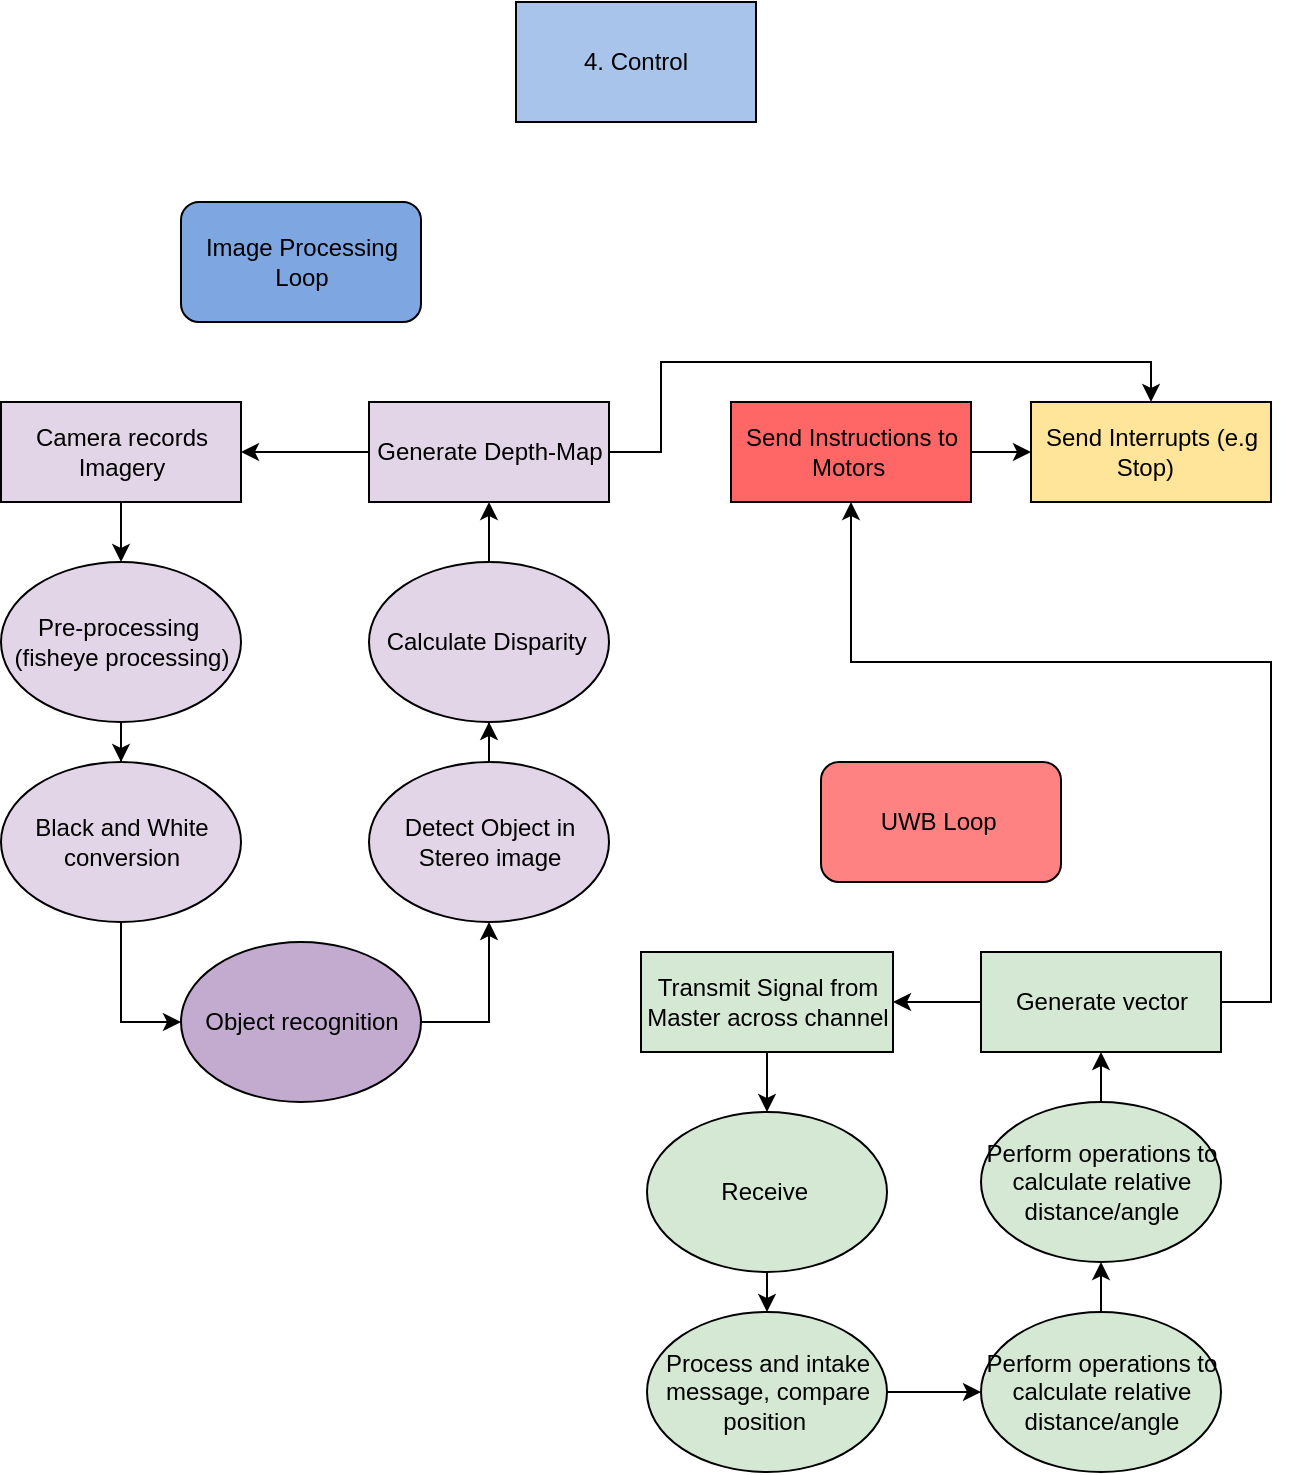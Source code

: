 <mxfile version="27.1.1" pages="3">
  <diagram id="C5RBs43oDa-KdzZeNtuy" name="Page-1">
    <mxGraphModel dx="1793" dy="884" grid="1" gridSize="10" guides="1" tooltips="1" connect="1" arrows="1" fold="1" page="1" pageScale="1" pageWidth="827" pageHeight="1169" math="0" shadow="0">
      <root>
        <mxCell id="WIyWlLk6GJQsqaUBKTNV-0" />
        <mxCell id="WIyWlLk6GJQsqaUBKTNV-1" parent="WIyWlLk6GJQsqaUBKTNV-0" />
        <mxCell id="rd_QlPSfM4D5r_hE3z7o-5" value="" style="edgeStyle=orthogonalEdgeStyle;rounded=0;orthogonalLoop=1;jettySize=auto;html=1;fillColor=#E1D5E7;" parent="WIyWlLk6GJQsqaUBKTNV-1" source="rd_QlPSfM4D5r_hE3z7o-1" target="rd_QlPSfM4D5r_hE3z7o-4" edge="1">
          <mxGeometry relative="1" as="geometry" />
        </mxCell>
        <mxCell id="rd_QlPSfM4D5r_hE3z7o-1" value="Camera records Imagery" style="rounded=0;whiteSpace=wrap;html=1;fillColor=#E1D5E7;" parent="WIyWlLk6GJQsqaUBKTNV-1" vertex="1">
          <mxGeometry x="96.5" y="220" width="120" height="50" as="geometry" />
        </mxCell>
        <mxCell id="rd_QlPSfM4D5r_hE3z7o-8" value="" style="edgeStyle=orthogonalEdgeStyle;rounded=0;orthogonalLoop=1;jettySize=auto;html=1;fillColor=#E1D5E7;" parent="WIyWlLk6GJQsqaUBKTNV-1" source="rd_QlPSfM4D5r_hE3z7o-4" target="rd_QlPSfM4D5r_hE3z7o-7" edge="1">
          <mxGeometry relative="1" as="geometry" />
        </mxCell>
        <mxCell id="rd_QlPSfM4D5r_hE3z7o-4" value="Pre-processing&amp;nbsp;&lt;div&gt;(fisheye processing&lt;span style=&quot;background-color: transparent; color: light-dark(rgb(0, 0, 0), rgb(255, 255, 255));&quot;&gt;)&lt;/span&gt;&lt;/div&gt;" style="ellipse;whiteSpace=wrap;html=1;fillColor=#E1D5E7;" parent="WIyWlLk6GJQsqaUBKTNV-1" vertex="1">
          <mxGeometry x="96.5" y="300" width="120" height="80" as="geometry" />
        </mxCell>
        <mxCell id="rd_QlPSfM4D5r_hE3z7o-26" style="edgeStyle=orthogonalEdgeStyle;rounded=0;orthogonalLoop=1;jettySize=auto;html=1;entryX=0;entryY=0.5;entryDx=0;entryDy=0;fillColor=#E1D5E7;" parent="WIyWlLk6GJQsqaUBKTNV-1" source="rd_QlPSfM4D5r_hE3z7o-7" target="rd_QlPSfM4D5r_hE3z7o-11" edge="1">
          <mxGeometry relative="1" as="geometry" />
        </mxCell>
        <mxCell id="rd_QlPSfM4D5r_hE3z7o-7" value="Black and White conversion" style="ellipse;whiteSpace=wrap;html=1;fillColor=#E1D5E7;" parent="WIyWlLk6GJQsqaUBKTNV-1" vertex="1">
          <mxGeometry x="96.5" y="400" width="120" height="80" as="geometry" />
        </mxCell>
        <mxCell id="MH6kXEx2DqcVbVFkg1yE-5" style="edgeStyle=orthogonalEdgeStyle;rounded=0;orthogonalLoop=1;jettySize=auto;html=1;entryX=0.5;entryY=1;entryDx=0;entryDy=0;fillColor=#E1D5E7;" parent="WIyWlLk6GJQsqaUBKTNV-1" source="rd_QlPSfM4D5r_hE3z7o-11" target="rd_QlPSfM4D5r_hE3z7o-13" edge="1">
          <mxGeometry relative="1" as="geometry">
            <Array as="points">
              <mxPoint x="340.5" y="530" />
            </Array>
          </mxGeometry>
        </mxCell>
        <mxCell id="rd_QlPSfM4D5r_hE3z7o-11" value="Object recognition" style="ellipse;whiteSpace=wrap;html=1;fillColor=#C3ABD0;" parent="WIyWlLk6GJQsqaUBKTNV-1" vertex="1">
          <mxGeometry x="186.5" y="490" width="120" height="80" as="geometry" />
        </mxCell>
        <mxCell id="rd_QlPSfM4D5r_hE3z7o-16" value="" style="edgeStyle=orthogonalEdgeStyle;rounded=0;orthogonalLoop=1;jettySize=auto;html=1;fillColor=#E1D5E7;" parent="WIyWlLk6GJQsqaUBKTNV-1" source="rd_QlPSfM4D5r_hE3z7o-13" target="rd_QlPSfM4D5r_hE3z7o-15" edge="1">
          <mxGeometry relative="1" as="geometry" />
        </mxCell>
        <mxCell id="rd_QlPSfM4D5r_hE3z7o-13" value="Detect Object in Stereo image" style="ellipse;whiteSpace=wrap;html=1;fillColor=#E1D5E7;" parent="WIyWlLk6GJQsqaUBKTNV-1" vertex="1">
          <mxGeometry x="280.5" y="400" width="120" height="80" as="geometry" />
        </mxCell>
        <mxCell id="rd_QlPSfM4D5r_hE3z7o-20" value="" style="edgeStyle=orthogonalEdgeStyle;rounded=0;orthogonalLoop=1;jettySize=auto;html=1;fillColor=#E1D5E7;" parent="WIyWlLk6GJQsqaUBKTNV-1" source="rd_QlPSfM4D5r_hE3z7o-15" target="rd_QlPSfM4D5r_hE3z7o-19" edge="1">
          <mxGeometry relative="1" as="geometry" />
        </mxCell>
        <mxCell id="rd_QlPSfM4D5r_hE3z7o-15" value="Calculate Disparity&amp;nbsp;" style="ellipse;whiteSpace=wrap;html=1;fillColor=#E1D5E7;" parent="WIyWlLk6GJQsqaUBKTNV-1" vertex="1">
          <mxGeometry x="280.5" y="300" width="120" height="80" as="geometry" />
        </mxCell>
        <mxCell id="U3r4i_t9mM_G8cwDlLlw-13" value="" style="edgeStyle=orthogonalEdgeStyle;rounded=0;orthogonalLoop=1;jettySize=auto;html=1;fillColor=#E1D5E7;" parent="WIyWlLk6GJQsqaUBKTNV-1" source="rd_QlPSfM4D5r_hE3z7o-19" target="rd_QlPSfM4D5r_hE3z7o-1" edge="1">
          <mxGeometry relative="1" as="geometry" />
        </mxCell>
        <mxCell id="yPKXTUc-BQVntb9Vs2w6-0" style="edgeStyle=orthogonalEdgeStyle;rounded=0;orthogonalLoop=1;jettySize=auto;html=1;entryX=0.5;entryY=0;entryDx=0;entryDy=0;" parent="WIyWlLk6GJQsqaUBKTNV-1" source="rd_QlPSfM4D5r_hE3z7o-19" target="U3r4i_t9mM_G8cwDlLlw-14" edge="1">
          <mxGeometry relative="1" as="geometry">
            <Array as="points">
              <mxPoint x="426.5" y="245" />
              <mxPoint x="426.5" y="200" />
              <mxPoint x="671.5" y="200" />
            </Array>
          </mxGeometry>
        </mxCell>
        <mxCell id="rd_QlPSfM4D5r_hE3z7o-19" value="Generate Depth-Map" style="whiteSpace=wrap;html=1;fillColor=#E1D5E7;" parent="WIyWlLk6GJQsqaUBKTNV-1" vertex="1">
          <mxGeometry x="280.5" y="220" width="120" height="50" as="geometry" />
        </mxCell>
        <mxCell id="rd_QlPSfM4D5r_hE3z7o-25" value="Image Processing Loop" style="rounded=1;whiteSpace=wrap;html=1;fillColor=#7EA6E0;" parent="WIyWlLk6GJQsqaUBKTNV-1" vertex="1">
          <mxGeometry x="186.5" y="120" width="120" height="60" as="geometry" />
        </mxCell>
        <mxCell id="MH6kXEx2DqcVbVFkg1yE-9" value="" style="edgeStyle=orthogonalEdgeStyle;rounded=0;orthogonalLoop=1;jettySize=auto;html=1;fillColor=#D5E8D4;" parent="WIyWlLk6GJQsqaUBKTNV-1" source="MH6kXEx2DqcVbVFkg1yE-6" target="MH6kXEx2DqcVbVFkg1yE-8" edge="1">
          <mxGeometry relative="1" as="geometry" />
        </mxCell>
        <mxCell id="MH6kXEx2DqcVbVFkg1yE-6" value="Transmit Signal from Master across channel" style="rounded=0;whiteSpace=wrap;html=1;fillColor=#D5E8D4;" parent="WIyWlLk6GJQsqaUBKTNV-1" vertex="1">
          <mxGeometry x="416.5" y="495" width="126" height="50" as="geometry" />
        </mxCell>
        <mxCell id="MH6kXEx2DqcVbVFkg1yE-7" value="UWB Loop&amp;nbsp;" style="rounded=1;whiteSpace=wrap;html=1;fillColor=#FF8282;" parent="WIyWlLk6GJQsqaUBKTNV-1" vertex="1">
          <mxGeometry x="506.5" y="400" width="120" height="60" as="geometry" />
        </mxCell>
        <mxCell id="MH6kXEx2DqcVbVFkg1yE-10" style="edgeStyle=orthogonalEdgeStyle;rounded=0;orthogonalLoop=1;jettySize=auto;html=1;fillColor=#D5E8D4;" parent="WIyWlLk6GJQsqaUBKTNV-1" source="MH6kXEx2DqcVbVFkg1yE-8" edge="1">
          <mxGeometry relative="1" as="geometry">
            <mxPoint x="479.5" y="675" as="targetPoint" />
          </mxGeometry>
        </mxCell>
        <mxCell id="MH6kXEx2DqcVbVFkg1yE-8" value="Receive&amp;nbsp;" style="ellipse;whiteSpace=wrap;html=1;fillColor=#D5E8D4;" parent="WIyWlLk6GJQsqaUBKTNV-1" vertex="1">
          <mxGeometry x="419.5" y="575" width="120" height="80" as="geometry" />
        </mxCell>
        <mxCell id="U3r4i_t9mM_G8cwDlLlw-1" style="edgeStyle=orthogonalEdgeStyle;rounded=0;orthogonalLoop=1;jettySize=auto;html=1;fillColor=#D5E8D4;" parent="WIyWlLk6GJQsqaUBKTNV-1" source="MH6kXEx2DqcVbVFkg1yE-11" target="U3r4i_t9mM_G8cwDlLlw-0" edge="1">
          <mxGeometry relative="1" as="geometry" />
        </mxCell>
        <mxCell id="MH6kXEx2DqcVbVFkg1yE-11" value="Process and intake message, compare position&amp;nbsp;" style="ellipse;whiteSpace=wrap;html=1;fillColor=#D5E8D4;" parent="WIyWlLk6GJQsqaUBKTNV-1" vertex="1">
          <mxGeometry x="419.5" y="675" width="120" height="80" as="geometry" />
        </mxCell>
        <mxCell id="U3r4i_t9mM_G8cwDlLlw-3" value="" style="edgeStyle=orthogonalEdgeStyle;rounded=0;orthogonalLoop=1;jettySize=auto;html=1;fillColor=#D5E8D4;" parent="WIyWlLk6GJQsqaUBKTNV-1" source="U3r4i_t9mM_G8cwDlLlw-0" target="U3r4i_t9mM_G8cwDlLlw-2" edge="1">
          <mxGeometry relative="1" as="geometry" />
        </mxCell>
        <mxCell id="U3r4i_t9mM_G8cwDlLlw-0" value="Perform operations to calculate relative distance/angle" style="ellipse;whiteSpace=wrap;html=1;fillColor=#D5E8D4;" parent="WIyWlLk6GJQsqaUBKTNV-1" vertex="1">
          <mxGeometry x="586.5" y="675" width="120" height="80" as="geometry" />
        </mxCell>
        <mxCell id="U3r4i_t9mM_G8cwDlLlw-22" value="" style="edgeStyle=orthogonalEdgeStyle;rounded=0;orthogonalLoop=1;jettySize=auto;html=1;fillColor=#D5E8D4;" parent="WIyWlLk6GJQsqaUBKTNV-1" source="U3r4i_t9mM_G8cwDlLlw-2" target="U3r4i_t9mM_G8cwDlLlw-21" edge="1">
          <mxGeometry relative="1" as="geometry" />
        </mxCell>
        <mxCell id="U3r4i_t9mM_G8cwDlLlw-2" value="Perform operations to calculate relative distance/angle" style="ellipse;whiteSpace=wrap;html=1;fillColor=#D5E8D4;" parent="WIyWlLk6GJQsqaUBKTNV-1" vertex="1">
          <mxGeometry x="586.5" y="570" width="120" height="80" as="geometry" />
        </mxCell>
        <mxCell id="U3r4i_t9mM_G8cwDlLlw-24" value="" style="edgeStyle=orthogonalEdgeStyle;rounded=0;orthogonalLoop=1;jettySize=auto;html=1;" parent="WIyWlLk6GJQsqaUBKTNV-1" source="U3r4i_t9mM_G8cwDlLlw-8" target="U3r4i_t9mM_G8cwDlLlw-14" edge="1">
          <mxGeometry relative="1" as="geometry" />
        </mxCell>
        <mxCell id="U3r4i_t9mM_G8cwDlLlw-8" value="Send Instructions to Motors&amp;nbsp;" style="whiteSpace=wrap;html=1;fillColor=#FF6666;" parent="WIyWlLk6GJQsqaUBKTNV-1" vertex="1">
          <mxGeometry x="461.5" y="220" width="120" height="50" as="geometry" />
        </mxCell>
        <mxCell id="U3r4i_t9mM_G8cwDlLlw-14" value="Send Interrupts (e.g Stop)&amp;nbsp;&amp;nbsp;" style="whiteSpace=wrap;html=1;fillColor=#FFE599;" parent="WIyWlLk6GJQsqaUBKTNV-1" vertex="1">
          <mxGeometry x="611.5" y="220" width="120" height="50" as="geometry" />
        </mxCell>
        <mxCell id="U3r4i_t9mM_G8cwDlLlw-23" value="" style="edgeStyle=orthogonalEdgeStyle;rounded=0;orthogonalLoop=1;jettySize=auto;html=1;" parent="WIyWlLk6GJQsqaUBKTNV-1" source="U3r4i_t9mM_G8cwDlLlw-21" edge="1">
          <mxGeometry relative="1" as="geometry">
            <mxPoint x="631.5" y="520" as="sourcePoint" />
            <mxPoint x="521.5" y="270" as="targetPoint" />
            <Array as="points">
              <mxPoint x="731.5" y="520" />
              <mxPoint x="731.5" y="350" />
              <mxPoint x="521.5" y="350" />
            </Array>
          </mxGeometry>
        </mxCell>
        <mxCell id="kbq1ii0_WUdbkzGY9dXV-0" value="" style="edgeStyle=orthogonalEdgeStyle;rounded=0;orthogonalLoop=1;jettySize=auto;html=1;fillColor=#D5E8D4;" parent="WIyWlLk6GJQsqaUBKTNV-1" source="U3r4i_t9mM_G8cwDlLlw-21" target="MH6kXEx2DqcVbVFkg1yE-6" edge="1">
          <mxGeometry relative="1" as="geometry" />
        </mxCell>
        <mxCell id="U3r4i_t9mM_G8cwDlLlw-21" value="Generate vector" style="whiteSpace=wrap;html=1;fillColor=#D5E8D4;" parent="WIyWlLk6GJQsqaUBKTNV-1" vertex="1">
          <mxGeometry x="586.5" y="495" width="120" height="50" as="geometry" />
        </mxCell>
        <mxCell id="BJ406WjZerEhaVlmIf7x-0" value="4. Control" style="rounded=0;whiteSpace=wrap;html=1;fillColor=#A9C4EB;" vertex="1" parent="WIyWlLk6GJQsqaUBKTNV-1">
          <mxGeometry x="354" y="20" width="120" height="60" as="geometry" />
        </mxCell>
      </root>
    </mxGraphModel>
  </diagram>
  <diagram id="5HnrpaC7gH8MJDmgx9hy" name="Page-2">
    <mxGraphModel dx="1191" dy="1302" grid="0" gridSize="10" guides="1" tooltips="1" connect="1" arrows="1" fold="1" page="0" pageScale="1" pageWidth="850" pageHeight="1100" math="0" shadow="0">
      <root>
        <mxCell id="0" />
        <mxCell id="1" parent="0" />
        <mxCell id="apyqzhPTssLmpKWB17XJ-2" value="" style="edgeStyle=none;curved=1;rounded=0;orthogonalLoop=1;jettySize=auto;html=1;fontSize=12;startSize=8;endSize=8;" parent="1" target="kqEHz3gJD7D6tYrZ2SRy-5" edge="1">
          <mxGeometry relative="1" as="geometry">
            <mxPoint x="-19" y="-86" as="sourcePoint" />
          </mxGeometry>
        </mxCell>
        <mxCell id="kqEHz3gJD7D6tYrZ2SRy-2" value="HARDWARE DIAGRAM" style="text;html=1;align=center;verticalAlign=middle;resizable=0;points=[];autosize=1;strokeColor=none;fillColor=none;fontSize=16;" parent="1" vertex="1">
          <mxGeometry x="-99" y="-184" width="190" height="31" as="geometry" />
        </mxCell>
        <mxCell id="apyqzhPTssLmpKWB17XJ-11" value="" style="edgeStyle=none;curved=1;rounded=0;orthogonalLoop=1;jettySize=auto;html=1;fontSize=12;startSize=8;endSize=8;entryX=0.5;entryY=1;entryDx=0;entryDy=0;" parent="1" source="kqEHz3gJD7D6tYrZ2SRy-4" edge="1" target="kqEHz3gJD7D6tYrZ2SRy-8">
          <mxGeometry relative="1" as="geometry">
            <mxPoint x="-250" y="-21" as="targetPoint" />
          </mxGeometry>
        </mxCell>
        <mxCell id="kqEHz3gJD7D6tYrZ2SRy-4" value="power drive motors&amp;nbsp;" style="rounded=1;whiteSpace=wrap;html=1;" parent="1" vertex="1">
          <mxGeometry x="-139" y="84" width="120" height="60" as="geometry" />
        </mxCell>
        <mxCell id="apyqzhPTssLmpKWB17XJ-3" value="" style="edgeStyle=none;curved=1;rounded=0;orthogonalLoop=1;jettySize=auto;html=1;fontSize=12;startSize=8;endSize=8;" parent="1" source="kqEHz3gJD7D6tYrZ2SRy-5" target="kqEHz3gJD7D6tYrZ2SRy-6" edge="1">
          <mxGeometry relative="1" as="geometry" />
        </mxCell>
        <mxCell id="apyqzhPTssLmpKWB17XJ-6" value="" style="edgeStyle=none;curved=1;rounded=0;orthogonalLoop=1;jettySize=auto;html=1;fontSize=12;startSize=8;endSize=8;" parent="1" source="kqEHz3gJD7D6tYrZ2SRy-5" edge="1">
          <mxGeometry relative="1" as="geometry">
            <mxPoint x="204" y="-86" as="targetPoint" />
          </mxGeometry>
        </mxCell>
        <mxCell id="kqEHz3gJD7D6tYrZ2SRy-5" value="if obstacle" style="rounded=1;whiteSpace=wrap;html=1;" parent="1" vertex="1">
          <mxGeometry x="37" y="-116" width="120" height="60" as="geometry" />
        </mxCell>
        <mxCell id="apyqzhPTssLmpKWB17XJ-7" value="" style="edgeStyle=none;curved=1;rounded=0;orthogonalLoop=1;jettySize=auto;html=1;fontSize=12;startSize=8;endSize=8;" parent="1" source="kqEHz3gJD7D6tYrZ2SRy-6" target="kqEHz3gJD7D6tYrZ2SRy-7" edge="1">
          <mxGeometry relative="1" as="geometry" />
        </mxCell>
        <mxCell id="kqEHz3gJD7D6tYrZ2SRy-6" value="using calculated path&amp;nbsp;&lt;div&gt;drive steering motors&lt;/div&gt;" style="rounded=1;whiteSpace=wrap;html=1;" parent="1" vertex="1">
          <mxGeometry x="37" y="-21" width="120" height="60" as="geometry" />
        </mxCell>
        <mxCell id="apyqzhPTssLmpKWB17XJ-13" value="" style="edgeStyle=none;curved=1;rounded=0;orthogonalLoop=1;jettySize=auto;html=1;fontSize=12;startSize=8;endSize=8;" parent="1" source="kqEHz3gJD7D6tYrZ2SRy-7" edge="1">
          <mxGeometry relative="1" as="geometry">
            <mxPoint x="83" y="193" as="targetPoint" />
          </mxGeometry>
        </mxCell>
        <mxCell id="kqEHz3gJD7D6tYrZ2SRy-7" value="power drive motors" style="rounded=1;whiteSpace=wrap;html=1;" parent="1" vertex="1">
          <mxGeometry x="37" y="84" width="120" height="60" as="geometry" />
        </mxCell>
        <mxCell id="apyqzhPTssLmpKWB17XJ-1" value="" style="edgeStyle=none;curved=1;rounded=0;orthogonalLoop=1;jettySize=auto;html=1;fontSize=12;startSize=8;endSize=8;" parent="1" source="kqEHz3gJD7D6tYrZ2SRy-8" edge="1">
          <mxGeometry relative="1" as="geometry">
            <mxPoint x="-139" y="-86" as="targetPoint" />
          </mxGeometry>
        </mxCell>
        <mxCell id="kqEHz3gJD7D6tYrZ2SRy-8" value="UWB scan&amp;nbsp;" style="rounded=1;whiteSpace=wrap;html=1;" parent="1" vertex="1">
          <mxGeometry x="-315" y="-116" width="120" height="60" as="geometry" />
        </mxCell>
        <mxCell id="apyqzhPTssLmpKWB17XJ-21" value="" style="edgeStyle=none;curved=1;rounded=0;orthogonalLoop=1;jettySize=auto;html=1;fontSize=12;startSize=8;endSize=8;" parent="1" source="apyqzhPTssLmpKWB17XJ-4" target="kqEHz3gJD7D6tYrZ2SRy-4" edge="1">
          <mxGeometry relative="1" as="geometry" />
        </mxCell>
        <mxCell id="apyqzhPTssLmpKWB17XJ-4" value="if clear&amp;nbsp;" style="rounded=1;whiteSpace=wrap;html=1;" parent="1" vertex="1">
          <mxGeometry x="-136" y="-18" width="120" height="60" as="geometry" />
        </mxCell>
        <mxCell id="apyqzhPTssLmpKWB17XJ-14" value="" style="endArrow=classic;html=1;rounded=0;fontSize=12;startSize=8;endSize=8;curved=1;" parent="1" edge="1">
          <mxGeometry width="50" height="50" relative="1" as="geometry">
            <mxPoint x="86" y="197" as="sourcePoint" />
            <mxPoint x="-252" y="183" as="targetPoint" />
            <Array as="points">
              <mxPoint x="100" y="180" />
            </Array>
          </mxGeometry>
        </mxCell>
        <mxCell id="apyqzhPTssLmpKWB17XJ-15" value="" style="endArrow=classic;html=1;rounded=0;fontSize=12;startSize=8;endSize=8;curved=1;entryX=0.5;entryY=1;entryDx=0;entryDy=0;" parent="1" edge="1" target="kqEHz3gJD7D6tYrZ2SRy-8">
          <mxGeometry width="50" height="50" relative="1" as="geometry">
            <mxPoint x="-245" y="183" as="sourcePoint" />
            <mxPoint x="-264" y="-11" as="targetPoint" />
          </mxGeometry>
        </mxCell>
        <mxCell id="apyqzhPTssLmpKWB17XJ-18" value="&lt;br&gt;&lt;span style=&quot;color: rgb(0, 0, 0); font-family: Helvetica; font-size: 12px; font-style: normal; font-variant-ligatures: normal; font-variant-caps: normal; font-weight: 400; letter-spacing: normal; orphans: 2; text-align: center; text-indent: 0px; text-transform: none; widows: 2; word-spacing: 0px; -webkit-text-stroke-width: 0px; white-space: normal; background-color: rgb(236, 236, 236); text-decoration-thickness: initial; text-decoration-style: initial; text-decoration-color: initial; float: none; display: inline !important;&quot;&gt;If stuck&lt;/span&gt;&lt;div style=&quot;forced-color-adjust: none; color: rgb(0, 0, 0); font-family: Helvetica; font-size: 12px; font-style: normal; font-variant-ligatures: normal; font-variant-caps: normal; font-weight: 400; letter-spacing: normal; orphans: 2; text-align: center; text-indent: 0px; text-transform: none; widows: 2; word-spacing: 0px; -webkit-text-stroke-width: 0px; white-space: normal; background-color: rgb(236, 236, 236); text-decoration-thickness: initial; text-decoration-style: initial; text-decoration-color: initial;&quot;&gt;Vibrate transmitter&lt;/div&gt;INDICATOR&lt;div&gt;&lt;br/&gt;&lt;/div&gt;" style="shape=hexagon;perimeter=hexagonPerimeter2;whiteSpace=wrap;html=1;fixedSize=1;" parent="1" vertex="1">
          <mxGeometry x="206" y="-126" width="120" height="80" as="geometry" />
        </mxCell>
        <mxCell id="apyqzhPTssLmpKWB17XJ-20" value="" style="edgeStyle=none;curved=1;rounded=0;orthogonalLoop=1;jettySize=auto;html=1;fontSize=12;startSize=8;endSize=8;" parent="1" source="apyqzhPTssLmpKWB17XJ-19" target="apyqzhPTssLmpKWB17XJ-4" edge="1">
          <mxGeometry relative="1" as="geometry" />
        </mxCell>
        <mxCell id="apyqzhPTssLmpKWB17XJ-19" value="visual processing" style="ellipse;whiteSpace=wrap;html=1;" parent="1" vertex="1">
          <mxGeometry x="-139" y="-131" width="120" height="80" as="geometry" />
        </mxCell>
      </root>
    </mxGraphModel>
  </diagram>
  <diagram id="00rKej8ThNamU1xAZgVy" name="Page-3">
    <mxGraphModel grid="0" page="0" gridSize="10" guides="1" tooltips="1" connect="1" arrows="1" fold="1" pageScale="1" pageWidth="850" pageHeight="1100" math="0" shadow="0">
      <root>
        <mxCell id="0" />
        <mxCell id="1" parent="0" />
      </root>
    </mxGraphModel>
  </diagram>
</mxfile>
